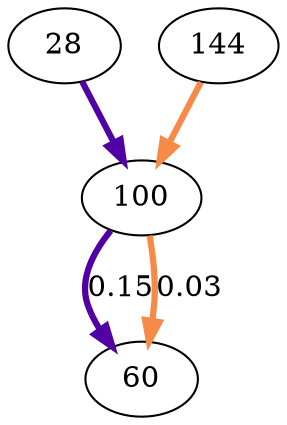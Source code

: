 digraph  {
28;
100;
60;
144;
28 -> 100  [color="#5101a3", key=0, penwidth=3];
100 -> 60  [color="#5101a3", key=0, label="0.15", penwidth=3];
100 -> 60  [color="#f58b47", key=1, label="0.03", penwidth=3];
144 -> 100  [color="#f58b47", key=0, penwidth=3];
}
